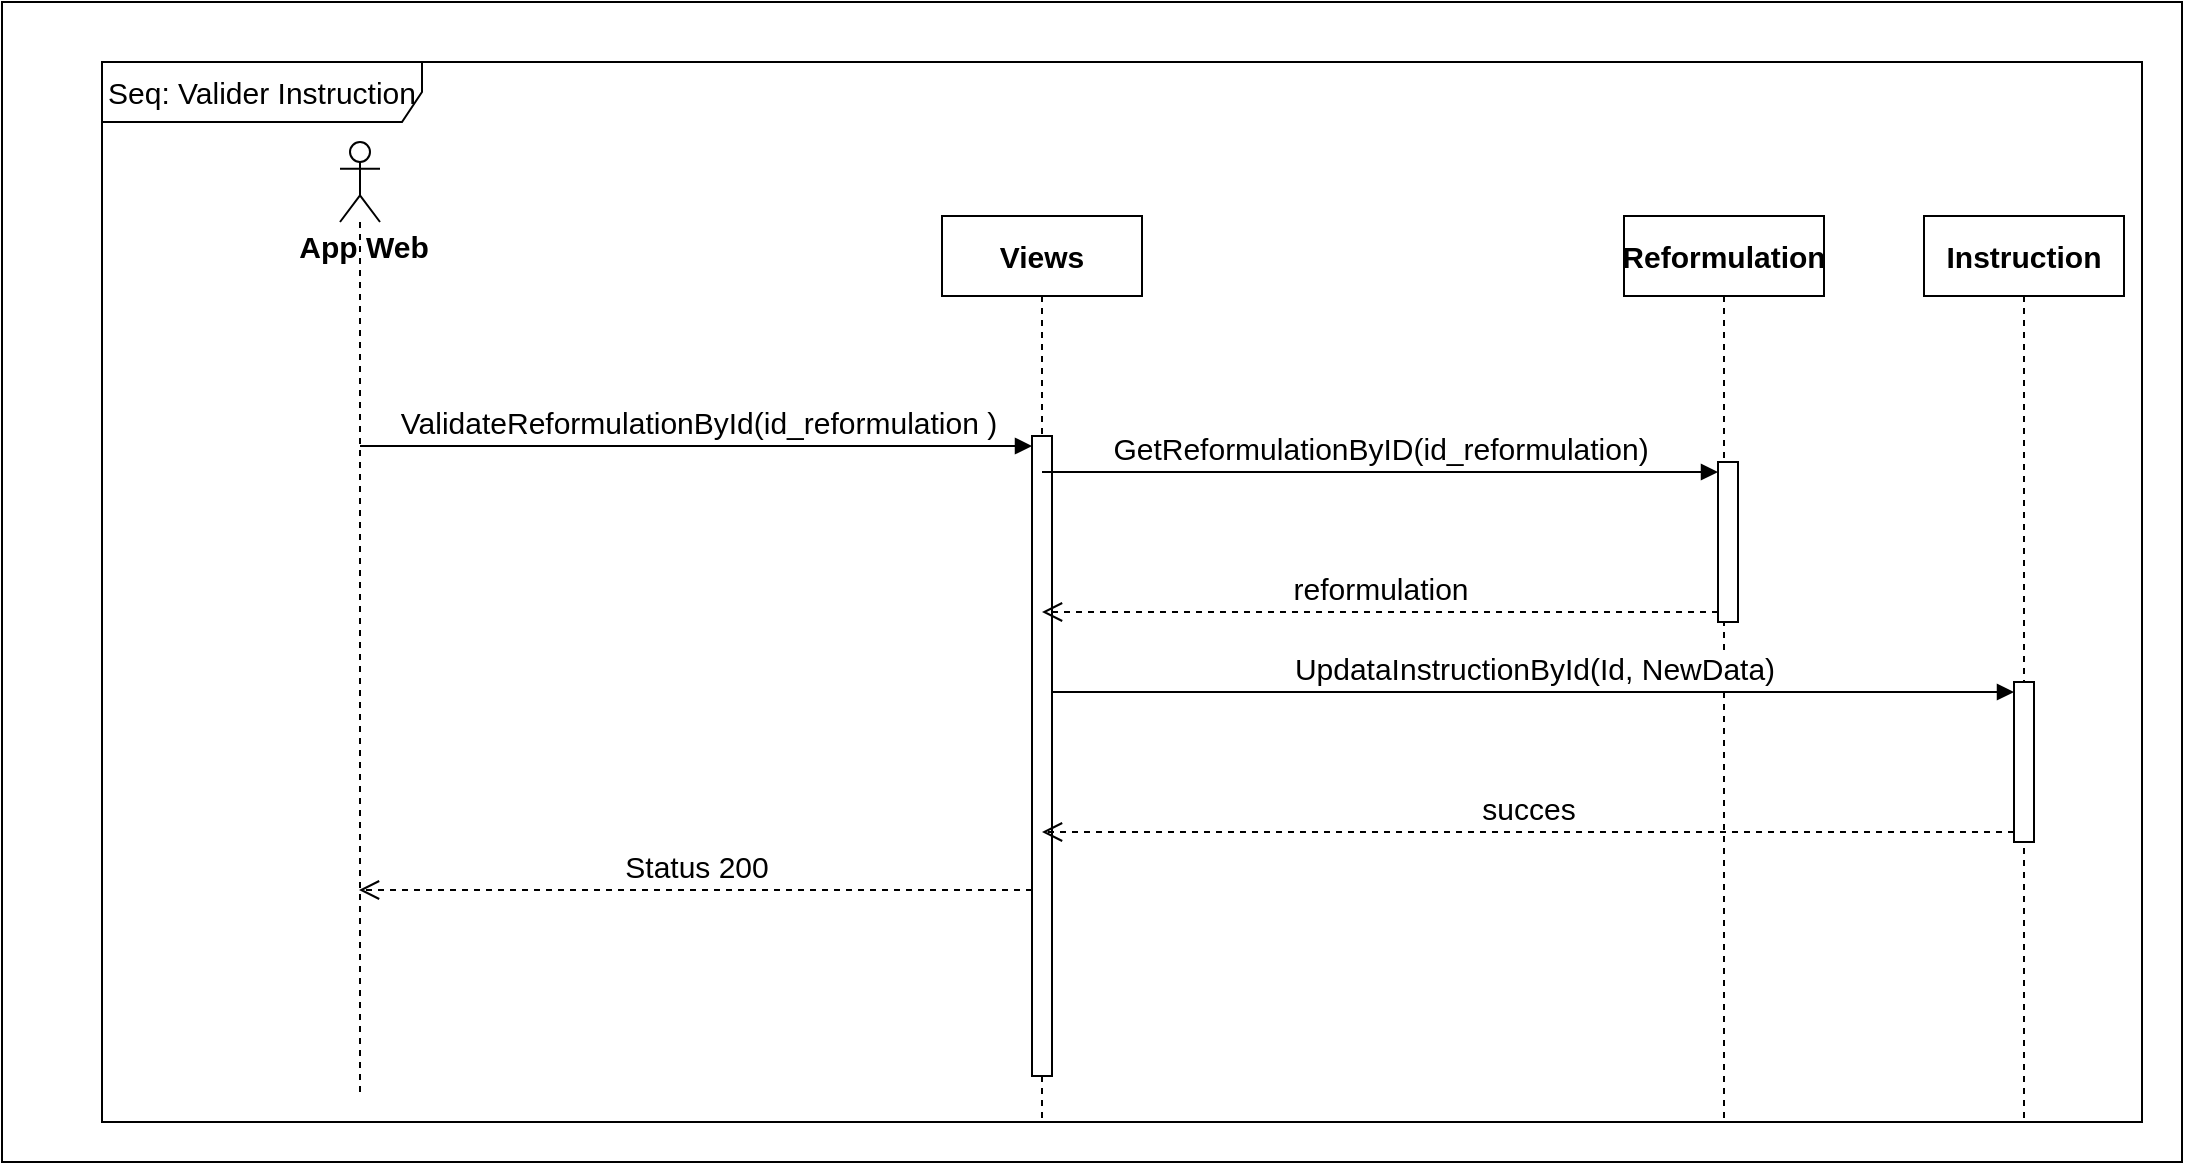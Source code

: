 <mxfile version="24.8.3">
  <diagram name="Page-1" id="K8ZZ-9xjgpRWjNTjmY1s">
    <mxGraphModel dx="880" dy="468" grid="1" gridSize="10" guides="1" tooltips="1" connect="1" arrows="1" fold="1" page="1" pageScale="1" pageWidth="3300" pageHeight="4681" math="0" shadow="0">
      <root>
        <mxCell id="0" />
        <mxCell id="1" parent="0" />
        <mxCell id="Pz0wNZ6N-7INPNuhXWgC-19" value="" style="rounded=0;whiteSpace=wrap;html=1;" parent="1" vertex="1">
          <mxGeometry x="100" y="40" width="1090" height="580" as="geometry" />
        </mxCell>
        <mxCell id="Pz0wNZ6N-7INPNuhXWgC-23" value="&lt;font style=&quot;font-size: 15px;&quot;&gt;&lt;b&gt;Views&lt;/b&gt;&lt;/font&gt;" style="shape=umlLifeline;perimeter=lifelinePerimeter;whiteSpace=wrap;html=1;container=1;dropTarget=0;collapsible=0;recursiveResize=0;outlineConnect=0;portConstraint=eastwest;newEdgeStyle={&quot;curved&quot;:0,&quot;rounded&quot;:0};" parent="1" vertex="1">
          <mxGeometry x="570" y="147" width="100" height="453" as="geometry" />
        </mxCell>
        <mxCell id="Pz0wNZ6N-7INPNuhXWgC-24" value="" style="html=1;points=[[0,0,0,0,5],[0,1,0,0,-5],[1,0,0,0,5],[1,1,0,0,-5]];perimeter=orthogonalPerimeter;outlineConnect=0;targetShapes=umlLifeline;portConstraint=eastwest;newEdgeStyle={&quot;curved&quot;:0,&quot;rounded&quot;:0};" parent="Pz0wNZ6N-7INPNuhXWgC-23" vertex="1">
          <mxGeometry x="45" y="110" width="10" height="320" as="geometry" />
        </mxCell>
        <mxCell id="Pz0wNZ6N-7INPNuhXWgC-25" value="&lt;font style=&quot;font-size: 15px;&quot;&gt;&lt;b&gt;Reformulation&lt;/b&gt;&lt;/font&gt;" style="shape=umlLifeline;perimeter=lifelinePerimeter;whiteSpace=wrap;html=1;container=1;dropTarget=0;collapsible=0;recursiveResize=0;outlineConnect=0;portConstraint=eastwest;newEdgeStyle={&quot;curved&quot;:0,&quot;rounded&quot;:0};" parent="1" vertex="1">
          <mxGeometry x="911" y="147" width="100" height="453" as="geometry" />
        </mxCell>
        <mxCell id="Pz0wNZ6N-7INPNuhXWgC-26" value="" style="html=1;points=[[0,0,0,0,5],[0,1,0,0,-5],[1,0,0,0,5],[1,1,0,0,-5]];perimeter=orthogonalPerimeter;outlineConnect=0;targetShapes=umlLifeline;portConstraint=eastwest;newEdgeStyle={&quot;curved&quot;:0,&quot;rounded&quot;:0};" parent="Pz0wNZ6N-7INPNuhXWgC-25" vertex="1">
          <mxGeometry x="47" y="123" width="10" height="80" as="geometry" />
        </mxCell>
        <mxCell id="Pz0wNZ6N-7INPNuhXWgC-27" value="&lt;font style=&quot;font-size: 15px;&quot;&gt;&lt;b&gt;Instruction&lt;/b&gt;&lt;/font&gt;" style="shape=umlLifeline;perimeter=lifelinePerimeter;whiteSpace=wrap;html=1;container=1;dropTarget=0;collapsible=0;recursiveResize=0;outlineConnect=0;portConstraint=eastwest;newEdgeStyle={&quot;curved&quot;:0,&quot;rounded&quot;:0};" parent="1" vertex="1">
          <mxGeometry x="1061" y="147" width="100" height="453" as="geometry" />
        </mxCell>
        <mxCell id="Pz0wNZ6N-7INPNuhXWgC-28" value="" style="html=1;points=[[0,0,0,0,5],[0,1,0,0,-5],[1,0,0,0,5],[1,1,0,0,-5]];perimeter=orthogonalPerimeter;outlineConnect=0;targetShapes=umlLifeline;portConstraint=eastwest;newEdgeStyle={&quot;curved&quot;:0,&quot;rounded&quot;:0};" parent="Pz0wNZ6N-7INPNuhXWgC-27" vertex="1">
          <mxGeometry x="45" y="233" width="10" height="80" as="geometry" />
        </mxCell>
        <mxCell id="Pz0wNZ6N-7INPNuhXWgC-31" value="&lt;font style=&quot;font-size: 15px;&quot;&gt;ValidateReformulationById(id_reformulation )&lt;/font&gt;" style="html=1;verticalAlign=bottom;endArrow=block;curved=0;rounded=0;entryX=0;entryY=0;entryDx=0;entryDy=5;" parent="1" source="Pz0wNZ6N-7INPNuhXWgC-20" target="Pz0wNZ6N-7INPNuhXWgC-24" edge="1">
          <mxGeometry x="0.002" relative="1" as="geometry">
            <mxPoint x="350.5" y="262" as="sourcePoint" />
            <mxPoint as="offset" />
          </mxGeometry>
        </mxCell>
        <mxCell id="Pz0wNZ6N-7INPNuhXWgC-32" value="&lt;font style=&quot;font-size: 15px;&quot;&gt;Status 200&lt;/font&gt;" style="html=1;verticalAlign=bottom;endArrow=open;dashed=1;endSize=8;curved=0;rounded=0;" parent="1" edge="1">
          <mxGeometry relative="1" as="geometry">
            <mxPoint x="278.5" y="484" as="targetPoint" />
            <mxPoint x="615" y="484" as="sourcePoint" />
          </mxGeometry>
        </mxCell>
        <mxCell id="Pz0wNZ6N-7INPNuhXWgC-33" value="&lt;font style=&quot;font-size: 15px;&quot;&gt;GetReformulationByID(id_reformulation)&lt;/font&gt;" style="html=1;verticalAlign=bottom;endArrow=block;curved=0;rounded=0;entryX=0;entryY=0;entryDx=0;entryDy=5;" parent="1" source="Pz0wNZ6N-7INPNuhXWgC-23" target="Pz0wNZ6N-7INPNuhXWgC-26" edge="1">
          <mxGeometry relative="1" as="geometry">
            <mxPoint x="820" y="275" as="sourcePoint" />
          </mxGeometry>
        </mxCell>
        <mxCell id="Pz0wNZ6N-7INPNuhXWgC-34" value="&lt;font style=&quot;font-size: 15px;&quot;&gt;reformulation&lt;/font&gt;" style="html=1;verticalAlign=bottom;endArrow=open;dashed=1;endSize=8;curved=0;rounded=0;exitX=0;exitY=1;exitDx=0;exitDy=-5;" parent="1" source="Pz0wNZ6N-7INPNuhXWgC-26" target="Pz0wNZ6N-7INPNuhXWgC-23" edge="1">
          <mxGeometry relative="1" as="geometry">
            <mxPoint x="820" y="345" as="targetPoint" />
          </mxGeometry>
        </mxCell>
        <mxCell id="Pz0wNZ6N-7INPNuhXWgC-35" value="&lt;font style=&quot;font-size: 15px;&quot;&gt;UpdataInstructionById(Id, NewData)&lt;/font&gt;" style="html=1;verticalAlign=bottom;endArrow=block;curved=0;rounded=0;entryX=0;entryY=0;entryDx=0;entryDy=5;" parent="1" source="Pz0wNZ6N-7INPNuhXWgC-24" target="Pz0wNZ6N-7INPNuhXWgC-28" edge="1">
          <mxGeometry relative="1" as="geometry">
            <mxPoint x="600" y="345" as="sourcePoint" />
          </mxGeometry>
        </mxCell>
        <mxCell id="Pz0wNZ6N-7INPNuhXWgC-36" value="&lt;font style=&quot;font-size: 15px;&quot;&gt;succes&lt;/font&gt;" style="html=1;verticalAlign=bottom;endArrow=open;dashed=1;endSize=8;curved=0;rounded=0;exitX=0;exitY=1;exitDx=0;exitDy=-5;" parent="1" source="Pz0wNZ6N-7INPNuhXWgC-28" target="Pz0wNZ6N-7INPNuhXWgC-23" edge="1">
          <mxGeometry relative="1" as="geometry">
            <mxPoint x="600" y="415" as="targetPoint" />
          </mxGeometry>
        </mxCell>
        <mxCell id="Pz0wNZ6N-7INPNuhXWgC-37" value="&lt;font style=&quot;font-size: 15px;&quot;&gt;Seq: Valider Instruction&lt;/font&gt;" style="shape=umlFrame;whiteSpace=wrap;html=1;pointerEvents=0;recursiveResize=0;container=1;collapsible=0;width=160;" parent="1" vertex="1">
          <mxGeometry x="150" y="70" width="1020" height="530" as="geometry" />
        </mxCell>
        <mxCell id="Pz0wNZ6N-7INPNuhXWgC-20" value="" style="shape=umlLifeline;perimeter=lifelinePerimeter;whiteSpace=wrap;html=1;container=1;dropTarget=0;collapsible=0;recursiveResize=0;outlineConnect=0;portConstraint=eastwest;newEdgeStyle={&quot;curved&quot;:0,&quot;rounded&quot;:0};participant=umlActor;" parent="Pz0wNZ6N-7INPNuhXWgC-37" vertex="1">
          <mxGeometry x="119" y="40" width="20" height="478" as="geometry" />
        </mxCell>
        <mxCell id="8XyAbyhBh-sy9a6bDNWG-1" value="&lt;span style=&quot;font-size: 15px;&quot;&gt;&lt;b&gt;App Web&lt;/b&gt;&lt;/span&gt;" style="text;html=1;align=center;verticalAlign=middle;whiteSpace=wrap;rounded=0;" parent="Pz0wNZ6N-7INPNuhXWgC-37" vertex="1">
          <mxGeometry x="93" y="77" width="76" height="30" as="geometry" />
        </mxCell>
      </root>
    </mxGraphModel>
  </diagram>
</mxfile>

